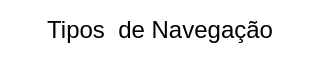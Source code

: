 <mxfile>
    <diagram id="tKKa8EMHGlBxNodgsCU1" name="Page-1">
        <mxGraphModel dx="185" dy="618" grid="1" gridSize="10" guides="1" tooltips="1" connect="1" arrows="1" fold="1" page="1" pageScale="1" pageWidth="850" pageHeight="1100" math="0" shadow="0">
            <root>
                <mxCell id="0"/>
                <mxCell id="1" parent="0"/>
                <mxCell id="2" value="Tipos&amp;nbsp; de Navegação" style="text;html=1;align=center;verticalAlign=middle;whiteSpace=wrap;rounded=0;" vertex="1" parent="1">
                    <mxGeometry x="140" y="130" width="160" height="30" as="geometry"/>
                </mxCell>
            </root>
        </mxGraphModel>
    </diagram>
</mxfile>